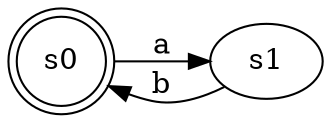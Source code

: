 digraph alternates { 
  rankdir="LR"
  s0 [ shape="doublecircle" ]
  s0->s1 [
    label= "a"
  ] ;
  s1->s0 [
    label= "b"
  ] ;
}

